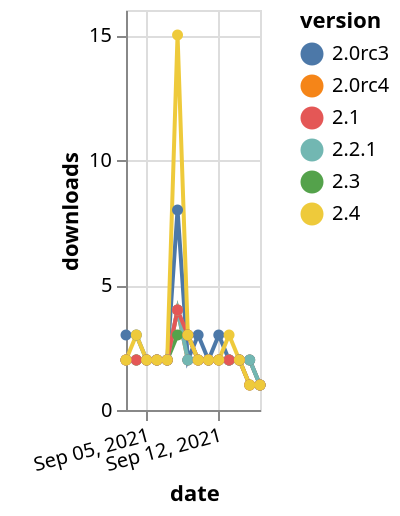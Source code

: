 {"$schema": "https://vega.github.io/schema/vega-lite/v5.json", "description": "A simple bar chart with embedded data.", "data": {"values": [{"date": "2021-09-03", "total": 2976, "delta": 2, "version": "2.0rc4"}, {"date": "2021-09-04", "total": 2978, "delta": 2, "version": "2.0rc4"}, {"date": "2021-09-05", "total": 2980, "delta": 2, "version": "2.0rc4"}, {"date": "2021-09-06", "total": 2982, "delta": 2, "version": "2.0rc4"}, {"date": "2021-09-07", "total": 2984, "delta": 2, "version": "2.0rc4"}, {"date": "2021-09-08", "total": 2988, "delta": 4, "version": "2.0rc4"}, {"date": "2021-09-09", "total": 2990, "delta": 2, "version": "2.0rc4"}, {"date": "2021-09-10", "total": 2992, "delta": 2, "version": "2.0rc4"}, {"date": "2021-09-11", "total": 2994, "delta": 2, "version": "2.0rc4"}, {"date": "2021-09-12", "total": 2996, "delta": 2, "version": "2.0rc4"}, {"date": "2021-09-13", "total": 2998, "delta": 2, "version": "2.0rc4"}, {"date": "2021-09-14", "total": 3000, "delta": 2, "version": "2.0rc4"}, {"date": "2021-09-15", "total": 3002, "delta": 2, "version": "2.0rc4"}, {"date": "2021-09-16", "total": 3003, "delta": 1, "version": "2.0rc4"}, {"date": "2021-09-03", "total": 9647, "delta": 2, "version": "2.3"}, {"date": "2021-09-04", "total": 9649, "delta": 2, "version": "2.3"}, {"date": "2021-09-05", "total": 9651, "delta": 2, "version": "2.3"}, {"date": "2021-09-06", "total": 9653, "delta": 2, "version": "2.3"}, {"date": "2021-09-07", "total": 9655, "delta": 2, "version": "2.3"}, {"date": "2021-09-08", "total": 9658, "delta": 3, "version": "2.3"}, {"date": "2021-09-09", "total": 9661, "delta": 3, "version": "2.3"}, {"date": "2021-09-10", "total": 9663, "delta": 2, "version": "2.3"}, {"date": "2021-09-11", "total": 9665, "delta": 2, "version": "2.3"}, {"date": "2021-09-12", "total": 9667, "delta": 2, "version": "2.3"}, {"date": "2021-09-13", "total": 9669, "delta": 2, "version": "2.3"}, {"date": "2021-09-14", "total": 9671, "delta": 2, "version": "2.3"}, {"date": "2021-09-15", "total": 9672, "delta": 1, "version": "2.3"}, {"date": "2021-09-16", "total": 9673, "delta": 1, "version": "2.3"}, {"date": "2021-09-03", "total": 4888, "delta": 3, "version": "2.0rc3"}, {"date": "2021-09-04", "total": 4891, "delta": 3, "version": "2.0rc3"}, {"date": "2021-09-05", "total": 4893, "delta": 2, "version": "2.0rc3"}, {"date": "2021-09-06", "total": 4895, "delta": 2, "version": "2.0rc3"}, {"date": "2021-09-07", "total": 4897, "delta": 2, "version": "2.0rc3"}, {"date": "2021-09-08", "total": 4905, "delta": 8, "version": "2.0rc3"}, {"date": "2021-09-09", "total": 4907, "delta": 2, "version": "2.0rc3"}, {"date": "2021-09-10", "total": 4910, "delta": 3, "version": "2.0rc3"}, {"date": "2021-09-11", "total": 4912, "delta": 2, "version": "2.0rc3"}, {"date": "2021-09-12", "total": 4915, "delta": 3, "version": "2.0rc3"}, {"date": "2021-09-13", "total": 4917, "delta": 2, "version": "2.0rc3"}, {"date": "2021-09-14", "total": 4919, "delta": 2, "version": "2.0rc3"}, {"date": "2021-09-15", "total": 4921, "delta": 2, "version": "2.0rc3"}, {"date": "2021-09-16", "total": 4922, "delta": 1, "version": "2.0rc3"}, {"date": "2021-09-03", "total": 2395, "delta": 2, "version": "2.2.1"}, {"date": "2021-09-04", "total": 2397, "delta": 2, "version": "2.2.1"}, {"date": "2021-09-05", "total": 2399, "delta": 2, "version": "2.2.1"}, {"date": "2021-09-06", "total": 2401, "delta": 2, "version": "2.2.1"}, {"date": "2021-09-07", "total": 2403, "delta": 2, "version": "2.2.1"}, {"date": "2021-09-08", "total": 2407, "delta": 4, "version": "2.2.1"}, {"date": "2021-09-09", "total": 2409, "delta": 2, "version": "2.2.1"}, {"date": "2021-09-10", "total": 2411, "delta": 2, "version": "2.2.1"}, {"date": "2021-09-11", "total": 2413, "delta": 2, "version": "2.2.1"}, {"date": "2021-09-12", "total": 2415, "delta": 2, "version": "2.2.1"}, {"date": "2021-09-13", "total": 2417, "delta": 2, "version": "2.2.1"}, {"date": "2021-09-14", "total": 2419, "delta": 2, "version": "2.2.1"}, {"date": "2021-09-15", "total": 2421, "delta": 2, "version": "2.2.1"}, {"date": "2021-09-16", "total": 2422, "delta": 1, "version": "2.2.1"}, {"date": "2021-09-03", "total": 3939, "delta": 2, "version": "2.1"}, {"date": "2021-09-04", "total": 3941, "delta": 2, "version": "2.1"}, {"date": "2021-09-05", "total": 3943, "delta": 2, "version": "2.1"}, {"date": "2021-09-06", "total": 3945, "delta": 2, "version": "2.1"}, {"date": "2021-09-07", "total": 3947, "delta": 2, "version": "2.1"}, {"date": "2021-09-08", "total": 3951, "delta": 4, "version": "2.1"}, {"date": "2021-09-09", "total": 3954, "delta": 3, "version": "2.1"}, {"date": "2021-09-10", "total": 3956, "delta": 2, "version": "2.1"}, {"date": "2021-09-11", "total": 3958, "delta": 2, "version": "2.1"}, {"date": "2021-09-12", "total": 3960, "delta": 2, "version": "2.1"}, {"date": "2021-09-13", "total": 3962, "delta": 2, "version": "2.1"}, {"date": "2021-09-14", "total": 3964, "delta": 2, "version": "2.1"}, {"date": "2021-09-15", "total": 3965, "delta": 1, "version": "2.1"}, {"date": "2021-09-16", "total": 3966, "delta": 1, "version": "2.1"}, {"date": "2021-09-03", "total": 3809, "delta": 2, "version": "2.4"}, {"date": "2021-09-04", "total": 3812, "delta": 3, "version": "2.4"}, {"date": "2021-09-05", "total": 3814, "delta": 2, "version": "2.4"}, {"date": "2021-09-06", "total": 3816, "delta": 2, "version": "2.4"}, {"date": "2021-09-07", "total": 3818, "delta": 2, "version": "2.4"}, {"date": "2021-09-08", "total": 3833, "delta": 15, "version": "2.4"}, {"date": "2021-09-09", "total": 3836, "delta": 3, "version": "2.4"}, {"date": "2021-09-10", "total": 3838, "delta": 2, "version": "2.4"}, {"date": "2021-09-11", "total": 3840, "delta": 2, "version": "2.4"}, {"date": "2021-09-12", "total": 3842, "delta": 2, "version": "2.4"}, {"date": "2021-09-13", "total": 3845, "delta": 3, "version": "2.4"}, {"date": "2021-09-14", "total": 3847, "delta": 2, "version": "2.4"}, {"date": "2021-09-15", "total": 3848, "delta": 1, "version": "2.4"}, {"date": "2021-09-16", "total": 3849, "delta": 1, "version": "2.4"}]}, "width": "container", "mark": {"type": "line", "point": {"filled": true}}, "encoding": {"x": {"field": "date", "type": "temporal", "timeUnit": "yearmonthdate", "title": "date", "axis": {"labelAngle": -15}}, "y": {"field": "delta", "type": "quantitative", "title": "downloads"}, "color": {"field": "version", "type": "nominal"}, "tooltip": {"field": "delta"}}}